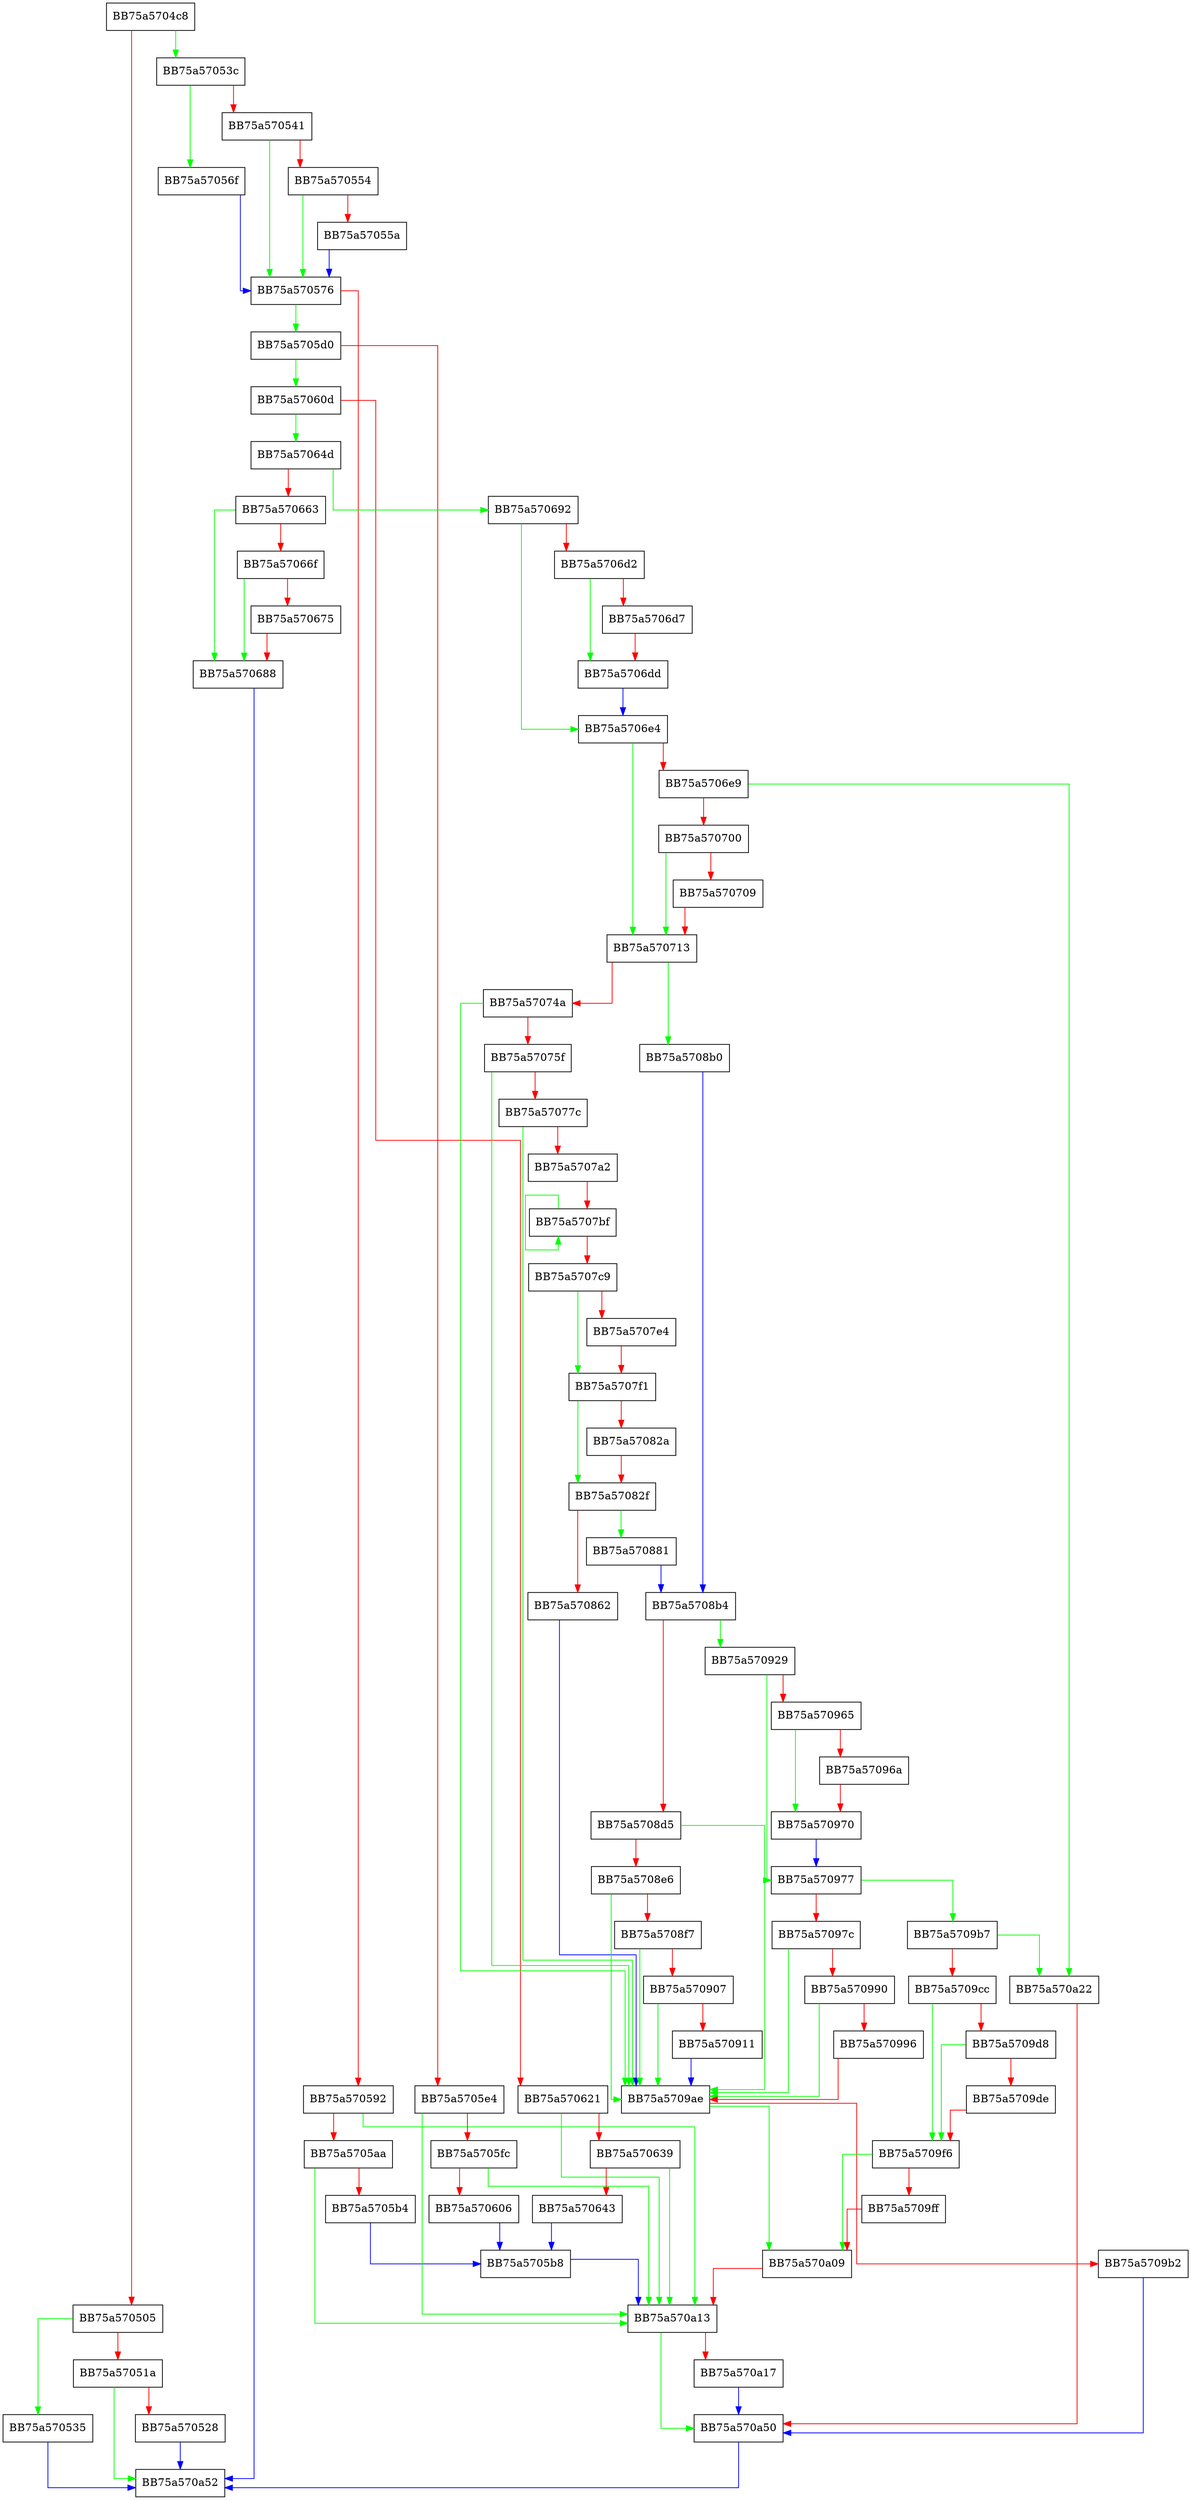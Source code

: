 digraph InstallBinary {
  node [shape="box"];
  graph [splines=ortho];
  BB75a5704c8 -> BB75a57053c [color="green"];
  BB75a5704c8 -> BB75a570505 [color="red"];
  BB75a570505 -> BB75a570535 [color="green"];
  BB75a570505 -> BB75a57051a [color="red"];
  BB75a57051a -> BB75a570a52 [color="green"];
  BB75a57051a -> BB75a570528 [color="red"];
  BB75a570528 -> BB75a570a52 [color="blue"];
  BB75a570535 -> BB75a570a52 [color="blue"];
  BB75a57053c -> BB75a57056f [color="green"];
  BB75a57053c -> BB75a570541 [color="red"];
  BB75a570541 -> BB75a570576 [color="green"];
  BB75a570541 -> BB75a570554 [color="red"];
  BB75a570554 -> BB75a570576 [color="green"];
  BB75a570554 -> BB75a57055a [color="red"];
  BB75a57055a -> BB75a570576 [color="blue"];
  BB75a57056f -> BB75a570576 [color="blue"];
  BB75a570576 -> BB75a5705d0 [color="green"];
  BB75a570576 -> BB75a570592 [color="red"];
  BB75a570592 -> BB75a570a13 [color="green"];
  BB75a570592 -> BB75a5705aa [color="red"];
  BB75a5705aa -> BB75a570a13 [color="green"];
  BB75a5705aa -> BB75a5705b4 [color="red"];
  BB75a5705b4 -> BB75a5705b8 [color="blue"];
  BB75a5705b8 -> BB75a570a13 [color="blue"];
  BB75a5705d0 -> BB75a57060d [color="green"];
  BB75a5705d0 -> BB75a5705e4 [color="red"];
  BB75a5705e4 -> BB75a570a13 [color="green"];
  BB75a5705e4 -> BB75a5705fc [color="red"];
  BB75a5705fc -> BB75a570a13 [color="green"];
  BB75a5705fc -> BB75a570606 [color="red"];
  BB75a570606 -> BB75a5705b8 [color="blue"];
  BB75a57060d -> BB75a57064d [color="green"];
  BB75a57060d -> BB75a570621 [color="red"];
  BB75a570621 -> BB75a570a13 [color="green"];
  BB75a570621 -> BB75a570639 [color="red"];
  BB75a570639 -> BB75a570a13 [color="green"];
  BB75a570639 -> BB75a570643 [color="red"];
  BB75a570643 -> BB75a5705b8 [color="blue"];
  BB75a57064d -> BB75a570692 [color="green"];
  BB75a57064d -> BB75a570663 [color="red"];
  BB75a570663 -> BB75a570688 [color="green"];
  BB75a570663 -> BB75a57066f [color="red"];
  BB75a57066f -> BB75a570688 [color="green"];
  BB75a57066f -> BB75a570675 [color="red"];
  BB75a570675 -> BB75a570688 [color="red"];
  BB75a570688 -> BB75a570a52 [color="blue"];
  BB75a570692 -> BB75a5706e4 [color="green"];
  BB75a570692 -> BB75a5706d2 [color="red"];
  BB75a5706d2 -> BB75a5706dd [color="green"];
  BB75a5706d2 -> BB75a5706d7 [color="red"];
  BB75a5706d7 -> BB75a5706dd [color="red"];
  BB75a5706dd -> BB75a5706e4 [color="blue"];
  BB75a5706e4 -> BB75a570713 [color="green"];
  BB75a5706e4 -> BB75a5706e9 [color="red"];
  BB75a5706e9 -> BB75a570a22 [color="green"];
  BB75a5706e9 -> BB75a570700 [color="red"];
  BB75a570700 -> BB75a570713 [color="green"];
  BB75a570700 -> BB75a570709 [color="red"];
  BB75a570709 -> BB75a570713 [color="red"];
  BB75a570713 -> BB75a5708b0 [color="green"];
  BB75a570713 -> BB75a57074a [color="red"];
  BB75a57074a -> BB75a5709ae [color="green"];
  BB75a57074a -> BB75a57075f [color="red"];
  BB75a57075f -> BB75a5709ae [color="green"];
  BB75a57075f -> BB75a57077c [color="red"];
  BB75a57077c -> BB75a5709ae [color="green"];
  BB75a57077c -> BB75a5707a2 [color="red"];
  BB75a5707a2 -> BB75a5707bf [color="red"];
  BB75a5707bf -> BB75a5707bf [color="green"];
  BB75a5707bf -> BB75a5707c9 [color="red"];
  BB75a5707c9 -> BB75a5707f1 [color="green"];
  BB75a5707c9 -> BB75a5707e4 [color="red"];
  BB75a5707e4 -> BB75a5707f1 [color="red"];
  BB75a5707f1 -> BB75a57082f [color="green"];
  BB75a5707f1 -> BB75a57082a [color="red"];
  BB75a57082a -> BB75a57082f [color="red"];
  BB75a57082f -> BB75a570881 [color="green"];
  BB75a57082f -> BB75a570862 [color="red"];
  BB75a570862 -> BB75a5709ae [color="blue"];
  BB75a570881 -> BB75a5708b4 [color="blue"];
  BB75a5708b0 -> BB75a5708b4 [color="blue"];
  BB75a5708b4 -> BB75a570929 [color="green"];
  BB75a5708b4 -> BB75a5708d5 [color="red"];
  BB75a5708d5 -> BB75a5709ae [color="green"];
  BB75a5708d5 -> BB75a5708e6 [color="red"];
  BB75a5708e6 -> BB75a5709ae [color="green"];
  BB75a5708e6 -> BB75a5708f7 [color="red"];
  BB75a5708f7 -> BB75a5709ae [color="green"];
  BB75a5708f7 -> BB75a570907 [color="red"];
  BB75a570907 -> BB75a5709ae [color="green"];
  BB75a570907 -> BB75a570911 [color="red"];
  BB75a570911 -> BB75a5709ae [color="blue"];
  BB75a570929 -> BB75a570977 [color="green"];
  BB75a570929 -> BB75a570965 [color="red"];
  BB75a570965 -> BB75a570970 [color="green"];
  BB75a570965 -> BB75a57096a [color="red"];
  BB75a57096a -> BB75a570970 [color="red"];
  BB75a570970 -> BB75a570977 [color="blue"];
  BB75a570977 -> BB75a5709b7 [color="green"];
  BB75a570977 -> BB75a57097c [color="red"];
  BB75a57097c -> BB75a5709ae [color="green"];
  BB75a57097c -> BB75a570990 [color="red"];
  BB75a570990 -> BB75a5709ae [color="green"];
  BB75a570990 -> BB75a570996 [color="red"];
  BB75a570996 -> BB75a5709ae [color="red"];
  BB75a5709ae -> BB75a570a09 [color="green"];
  BB75a5709ae -> BB75a5709b2 [color="red"];
  BB75a5709b2 -> BB75a570a50 [color="blue"];
  BB75a5709b7 -> BB75a570a22 [color="green"];
  BB75a5709b7 -> BB75a5709cc [color="red"];
  BB75a5709cc -> BB75a5709f6 [color="green"];
  BB75a5709cc -> BB75a5709d8 [color="red"];
  BB75a5709d8 -> BB75a5709f6 [color="green"];
  BB75a5709d8 -> BB75a5709de [color="red"];
  BB75a5709de -> BB75a5709f6 [color="red"];
  BB75a5709f6 -> BB75a570a09 [color="green"];
  BB75a5709f6 -> BB75a5709ff [color="red"];
  BB75a5709ff -> BB75a570a09 [color="red"];
  BB75a570a09 -> BB75a570a13 [color="red"];
  BB75a570a13 -> BB75a570a50 [color="green"];
  BB75a570a13 -> BB75a570a17 [color="red"];
  BB75a570a17 -> BB75a570a50 [color="blue"];
  BB75a570a22 -> BB75a570a50 [color="red"];
  BB75a570a50 -> BB75a570a52 [color="blue"];
}
